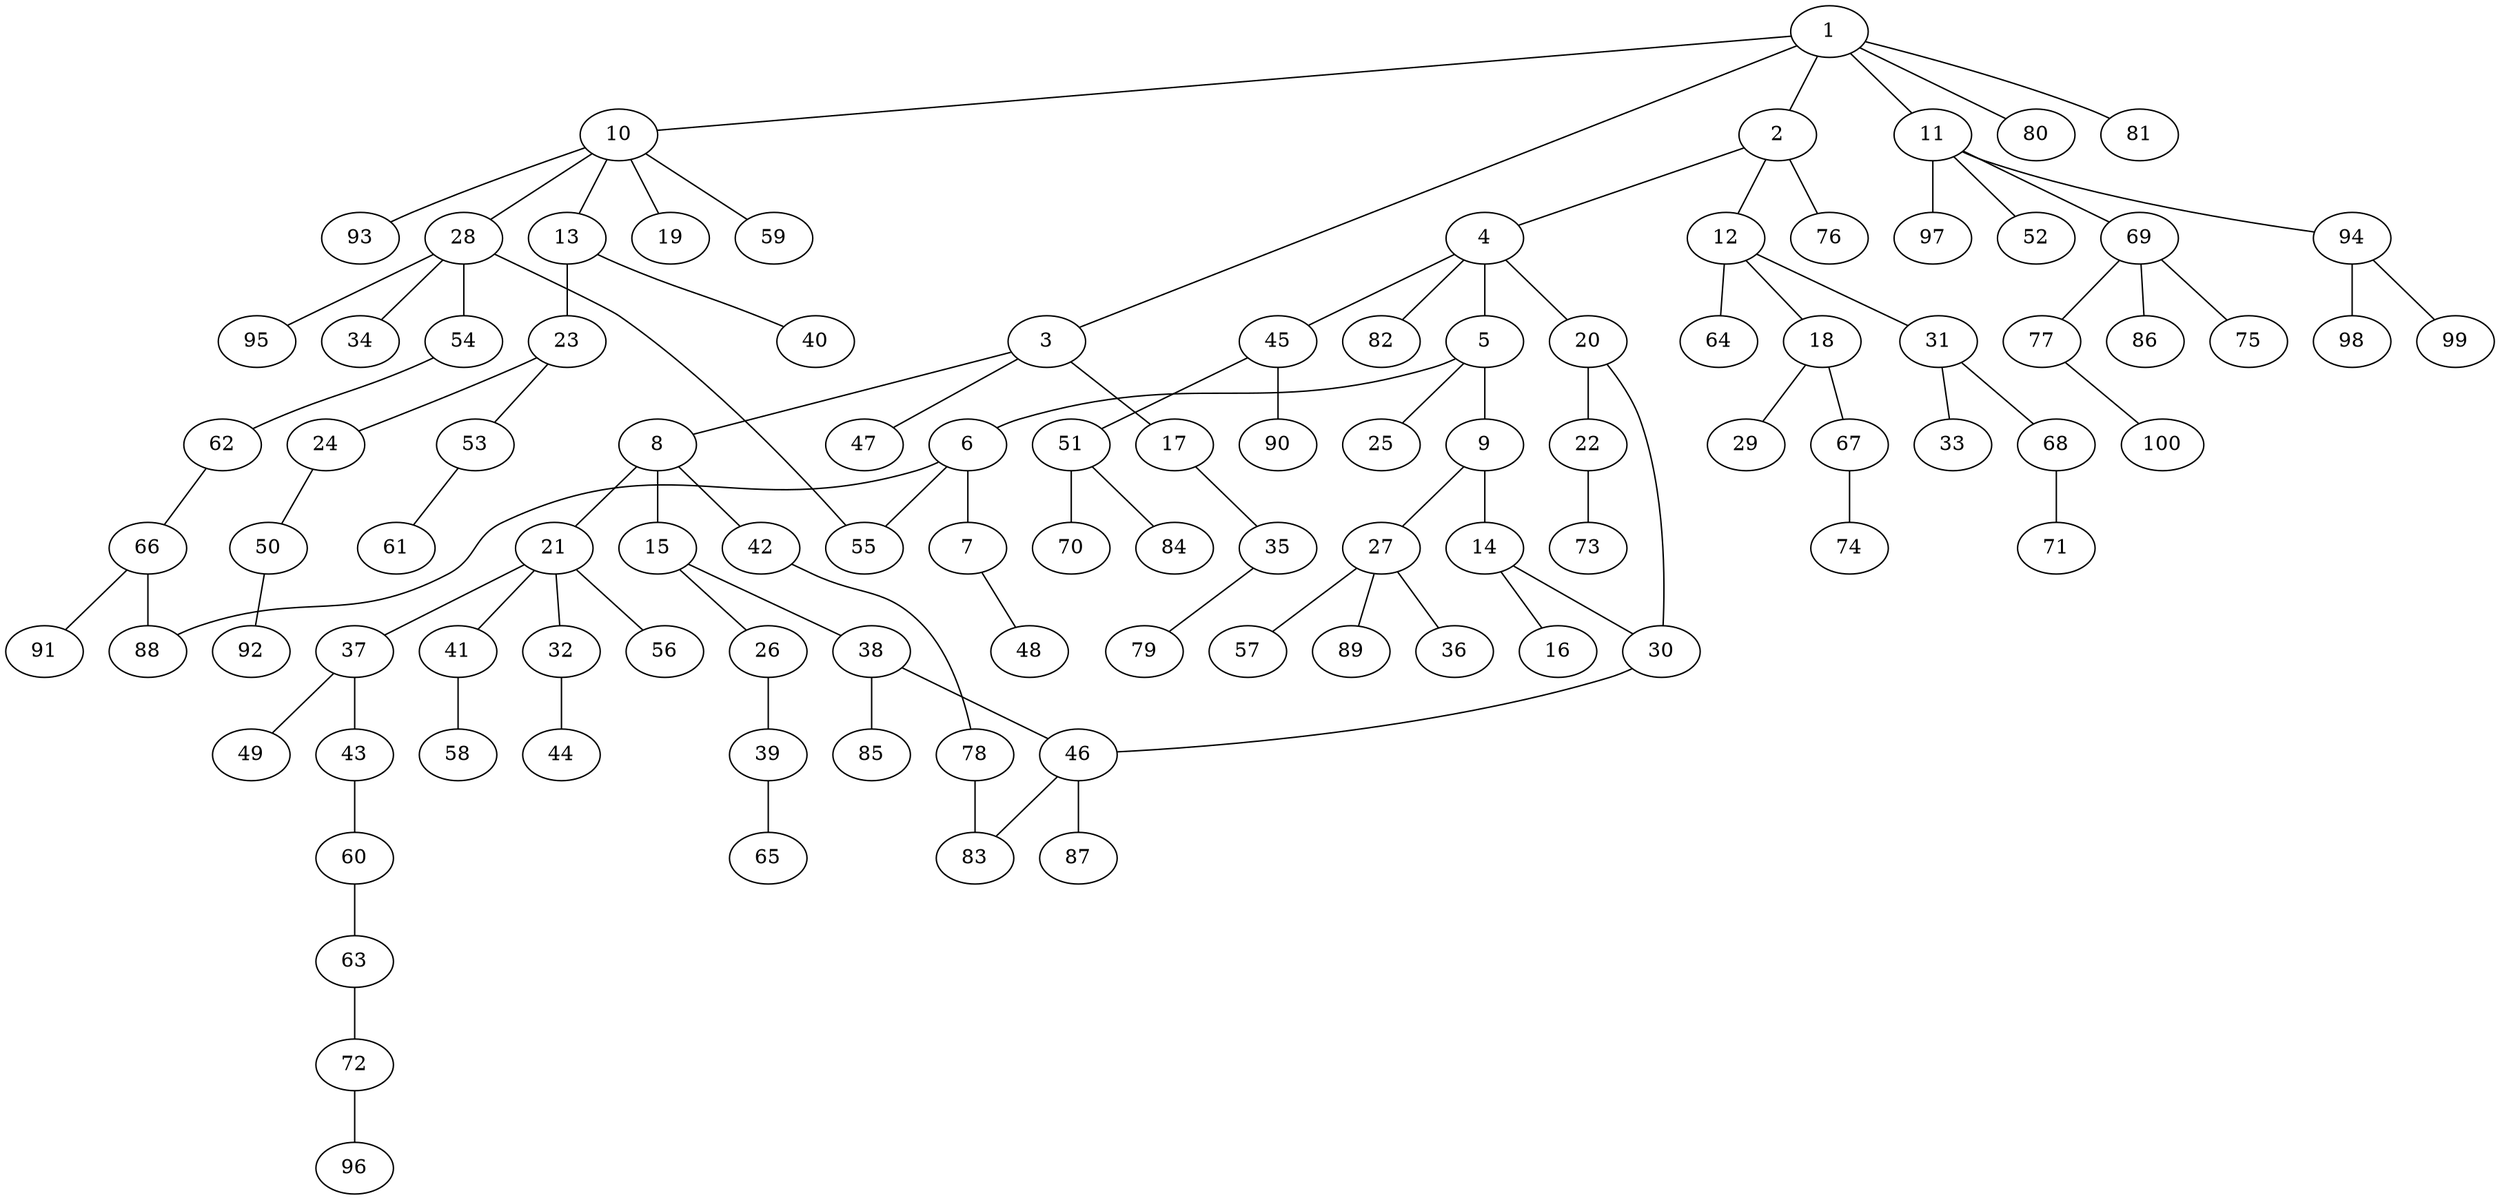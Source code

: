 graph graphname {1--2
1--3
1--10
1--11
1--80
1--81
2--4
2--12
2--76
3--8
3--17
3--47
4--5
4--20
4--45
4--82
5--6
5--9
5--25
6--7
6--55
6--88
7--48
8--15
8--21
8--42
9--14
9--27
10--13
10--19
10--28
10--59
10--93
11--52
11--69
11--94
11--97
12--18
12--31
12--64
13--23
13--40
14--16
14--30
15--26
15--38
17--35
18--29
18--67
20--22
20--30
21--32
21--37
21--41
21--56
22--73
23--24
23--53
24--50
26--39
27--36
27--57
27--89
28--34
28--54
28--55
28--95
30--46
31--33
31--68
32--44
35--79
37--43
37--49
38--46
38--85
39--65
41--58
42--78
43--60
45--51
45--90
46--83
46--87
50--92
51--70
51--84
53--61
54--62
60--63
62--66
63--72
66--88
66--91
67--74
68--71
69--75
69--77
69--86
72--96
77--100
78--83
94--98
94--99
}